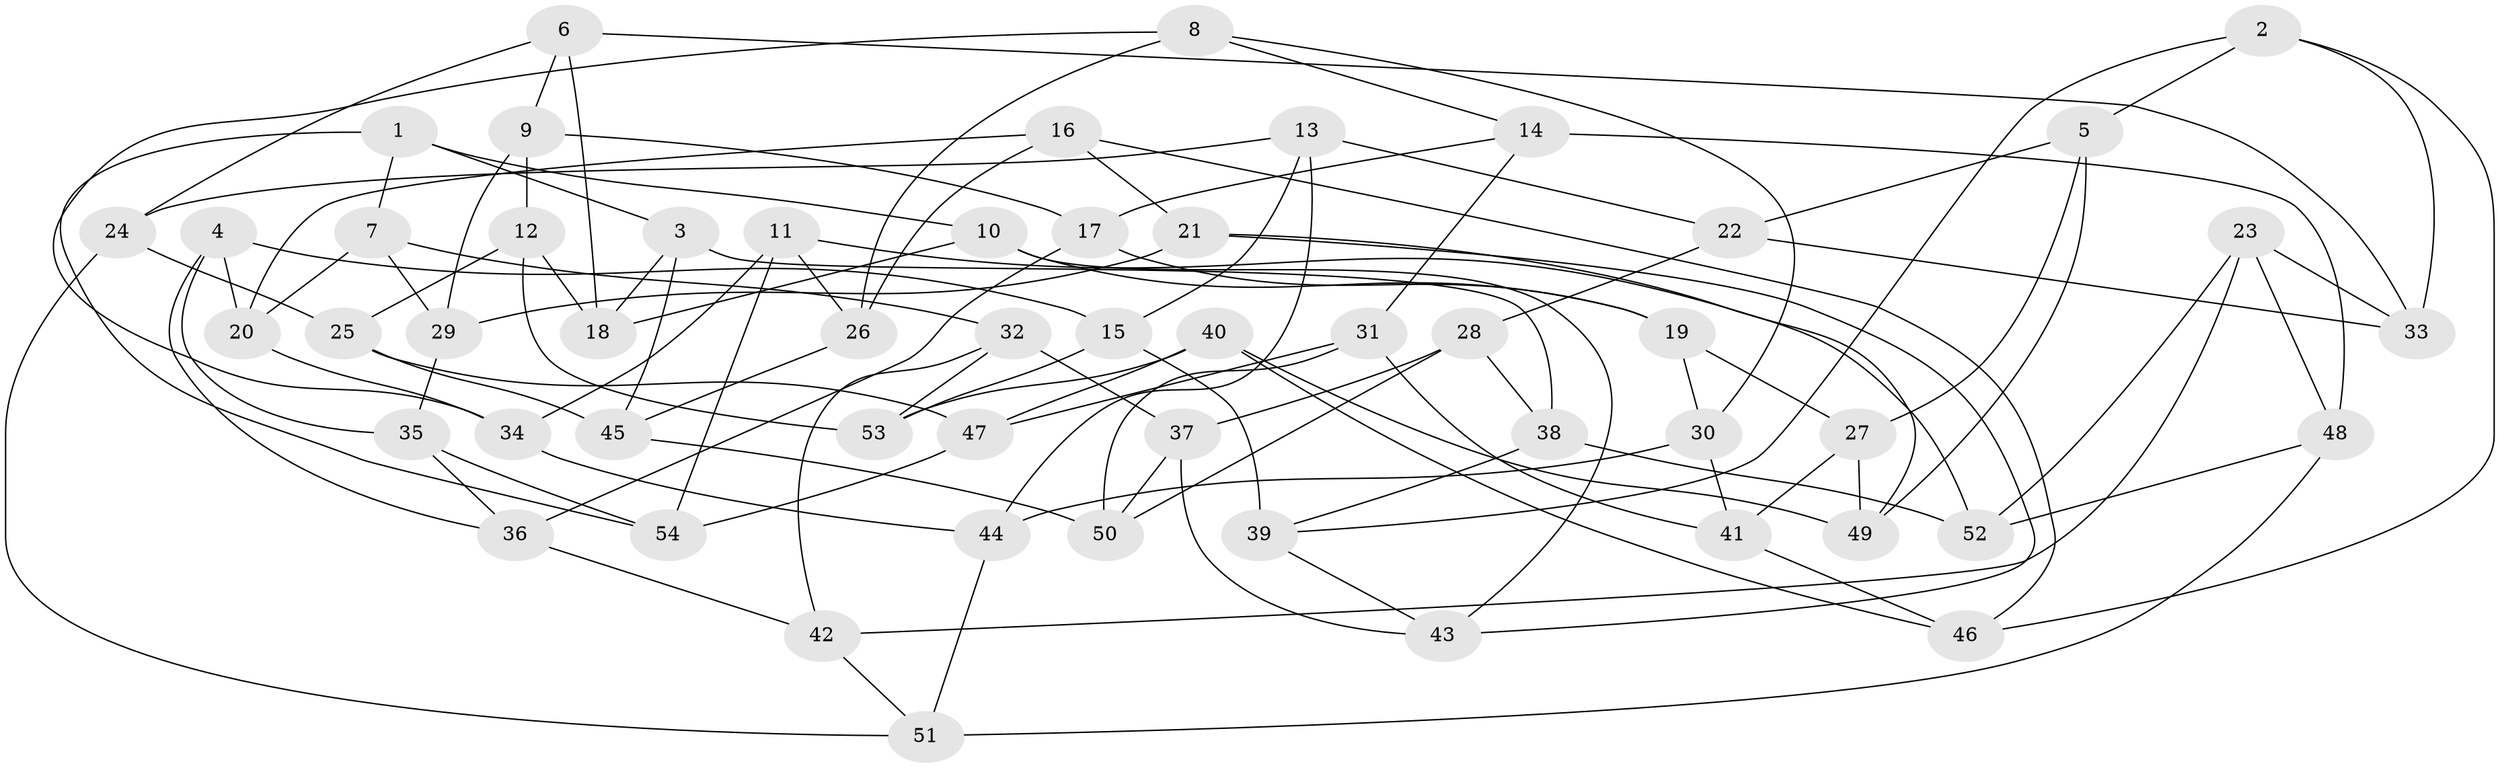 // coarse degree distribution, {5: 0.10810810810810811, 4: 0.4864864864864865, 3: 0.05405405405405406, 6: 0.35135135135135137}
// Generated by graph-tools (version 1.1) at 2025/24/03/03/25 07:24:29]
// undirected, 54 vertices, 108 edges
graph export_dot {
graph [start="1"]
  node [color=gray90,style=filled];
  1;
  2;
  3;
  4;
  5;
  6;
  7;
  8;
  9;
  10;
  11;
  12;
  13;
  14;
  15;
  16;
  17;
  18;
  19;
  20;
  21;
  22;
  23;
  24;
  25;
  26;
  27;
  28;
  29;
  30;
  31;
  32;
  33;
  34;
  35;
  36;
  37;
  38;
  39;
  40;
  41;
  42;
  43;
  44;
  45;
  46;
  47;
  48;
  49;
  50;
  51;
  52;
  53;
  54;
  1 -- 54;
  1 -- 10;
  1 -- 3;
  1 -- 7;
  2 -- 46;
  2 -- 33;
  2 -- 5;
  2 -- 39;
  3 -- 18;
  3 -- 38;
  3 -- 45;
  4 -- 35;
  4 -- 15;
  4 -- 36;
  4 -- 20;
  5 -- 27;
  5 -- 49;
  5 -- 22;
  6 -- 24;
  6 -- 9;
  6 -- 33;
  6 -- 18;
  7 -- 29;
  7 -- 20;
  7 -- 32;
  8 -- 14;
  8 -- 34;
  8 -- 26;
  8 -- 30;
  9 -- 12;
  9 -- 17;
  9 -- 29;
  10 -- 43;
  10 -- 18;
  10 -- 19;
  11 -- 34;
  11 -- 52;
  11 -- 54;
  11 -- 26;
  12 -- 53;
  12 -- 25;
  12 -- 18;
  13 -- 15;
  13 -- 24;
  13 -- 22;
  13 -- 44;
  14 -- 17;
  14 -- 48;
  14 -- 31;
  15 -- 53;
  15 -- 39;
  16 -- 26;
  16 -- 20;
  16 -- 46;
  16 -- 21;
  17 -- 19;
  17 -- 36;
  19 -- 27;
  19 -- 30;
  20 -- 34;
  21 -- 29;
  21 -- 43;
  21 -- 49;
  22 -- 33;
  22 -- 28;
  23 -- 42;
  23 -- 52;
  23 -- 48;
  23 -- 33;
  24 -- 51;
  24 -- 25;
  25 -- 45;
  25 -- 47;
  26 -- 45;
  27 -- 41;
  27 -- 49;
  28 -- 37;
  28 -- 50;
  28 -- 38;
  29 -- 35;
  30 -- 44;
  30 -- 41;
  31 -- 47;
  31 -- 41;
  31 -- 50;
  32 -- 53;
  32 -- 42;
  32 -- 37;
  34 -- 44;
  35 -- 36;
  35 -- 54;
  36 -- 42;
  37 -- 50;
  37 -- 43;
  38 -- 52;
  38 -- 39;
  39 -- 43;
  40 -- 46;
  40 -- 47;
  40 -- 53;
  40 -- 49;
  41 -- 46;
  42 -- 51;
  44 -- 51;
  45 -- 50;
  47 -- 54;
  48 -- 51;
  48 -- 52;
}
